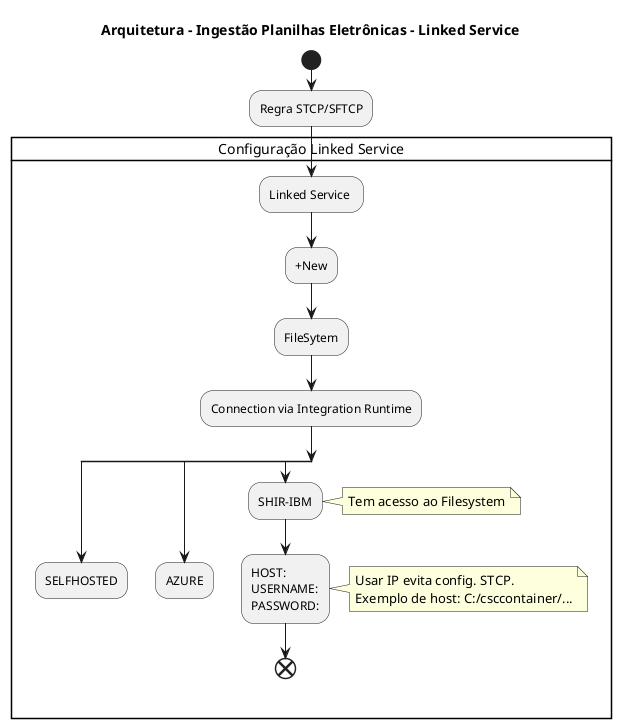 @startuml 

title Arquitetura - Ingestão Planilhas Eletrônicas - Linked Service
start
:Regra STCP/SFTCP;
card "Configuração Linked Service" { 

:Linked Service ; 
:+New;
:FileSytem;
:Connection via Integration Runtime;
split

:SELFHOSTED;

kill
split again
:AZURE;
detach
split again
:SHIR-IBM;
note right
Tem acesso ao Filesystem
end note
:HOST:
USERNAME:
PASSWORD:;
note right
Usar IP evita config. STCP. 
Exemplo de host: C:/csccontainer/...
end note
end
end split

}


@enduml 
